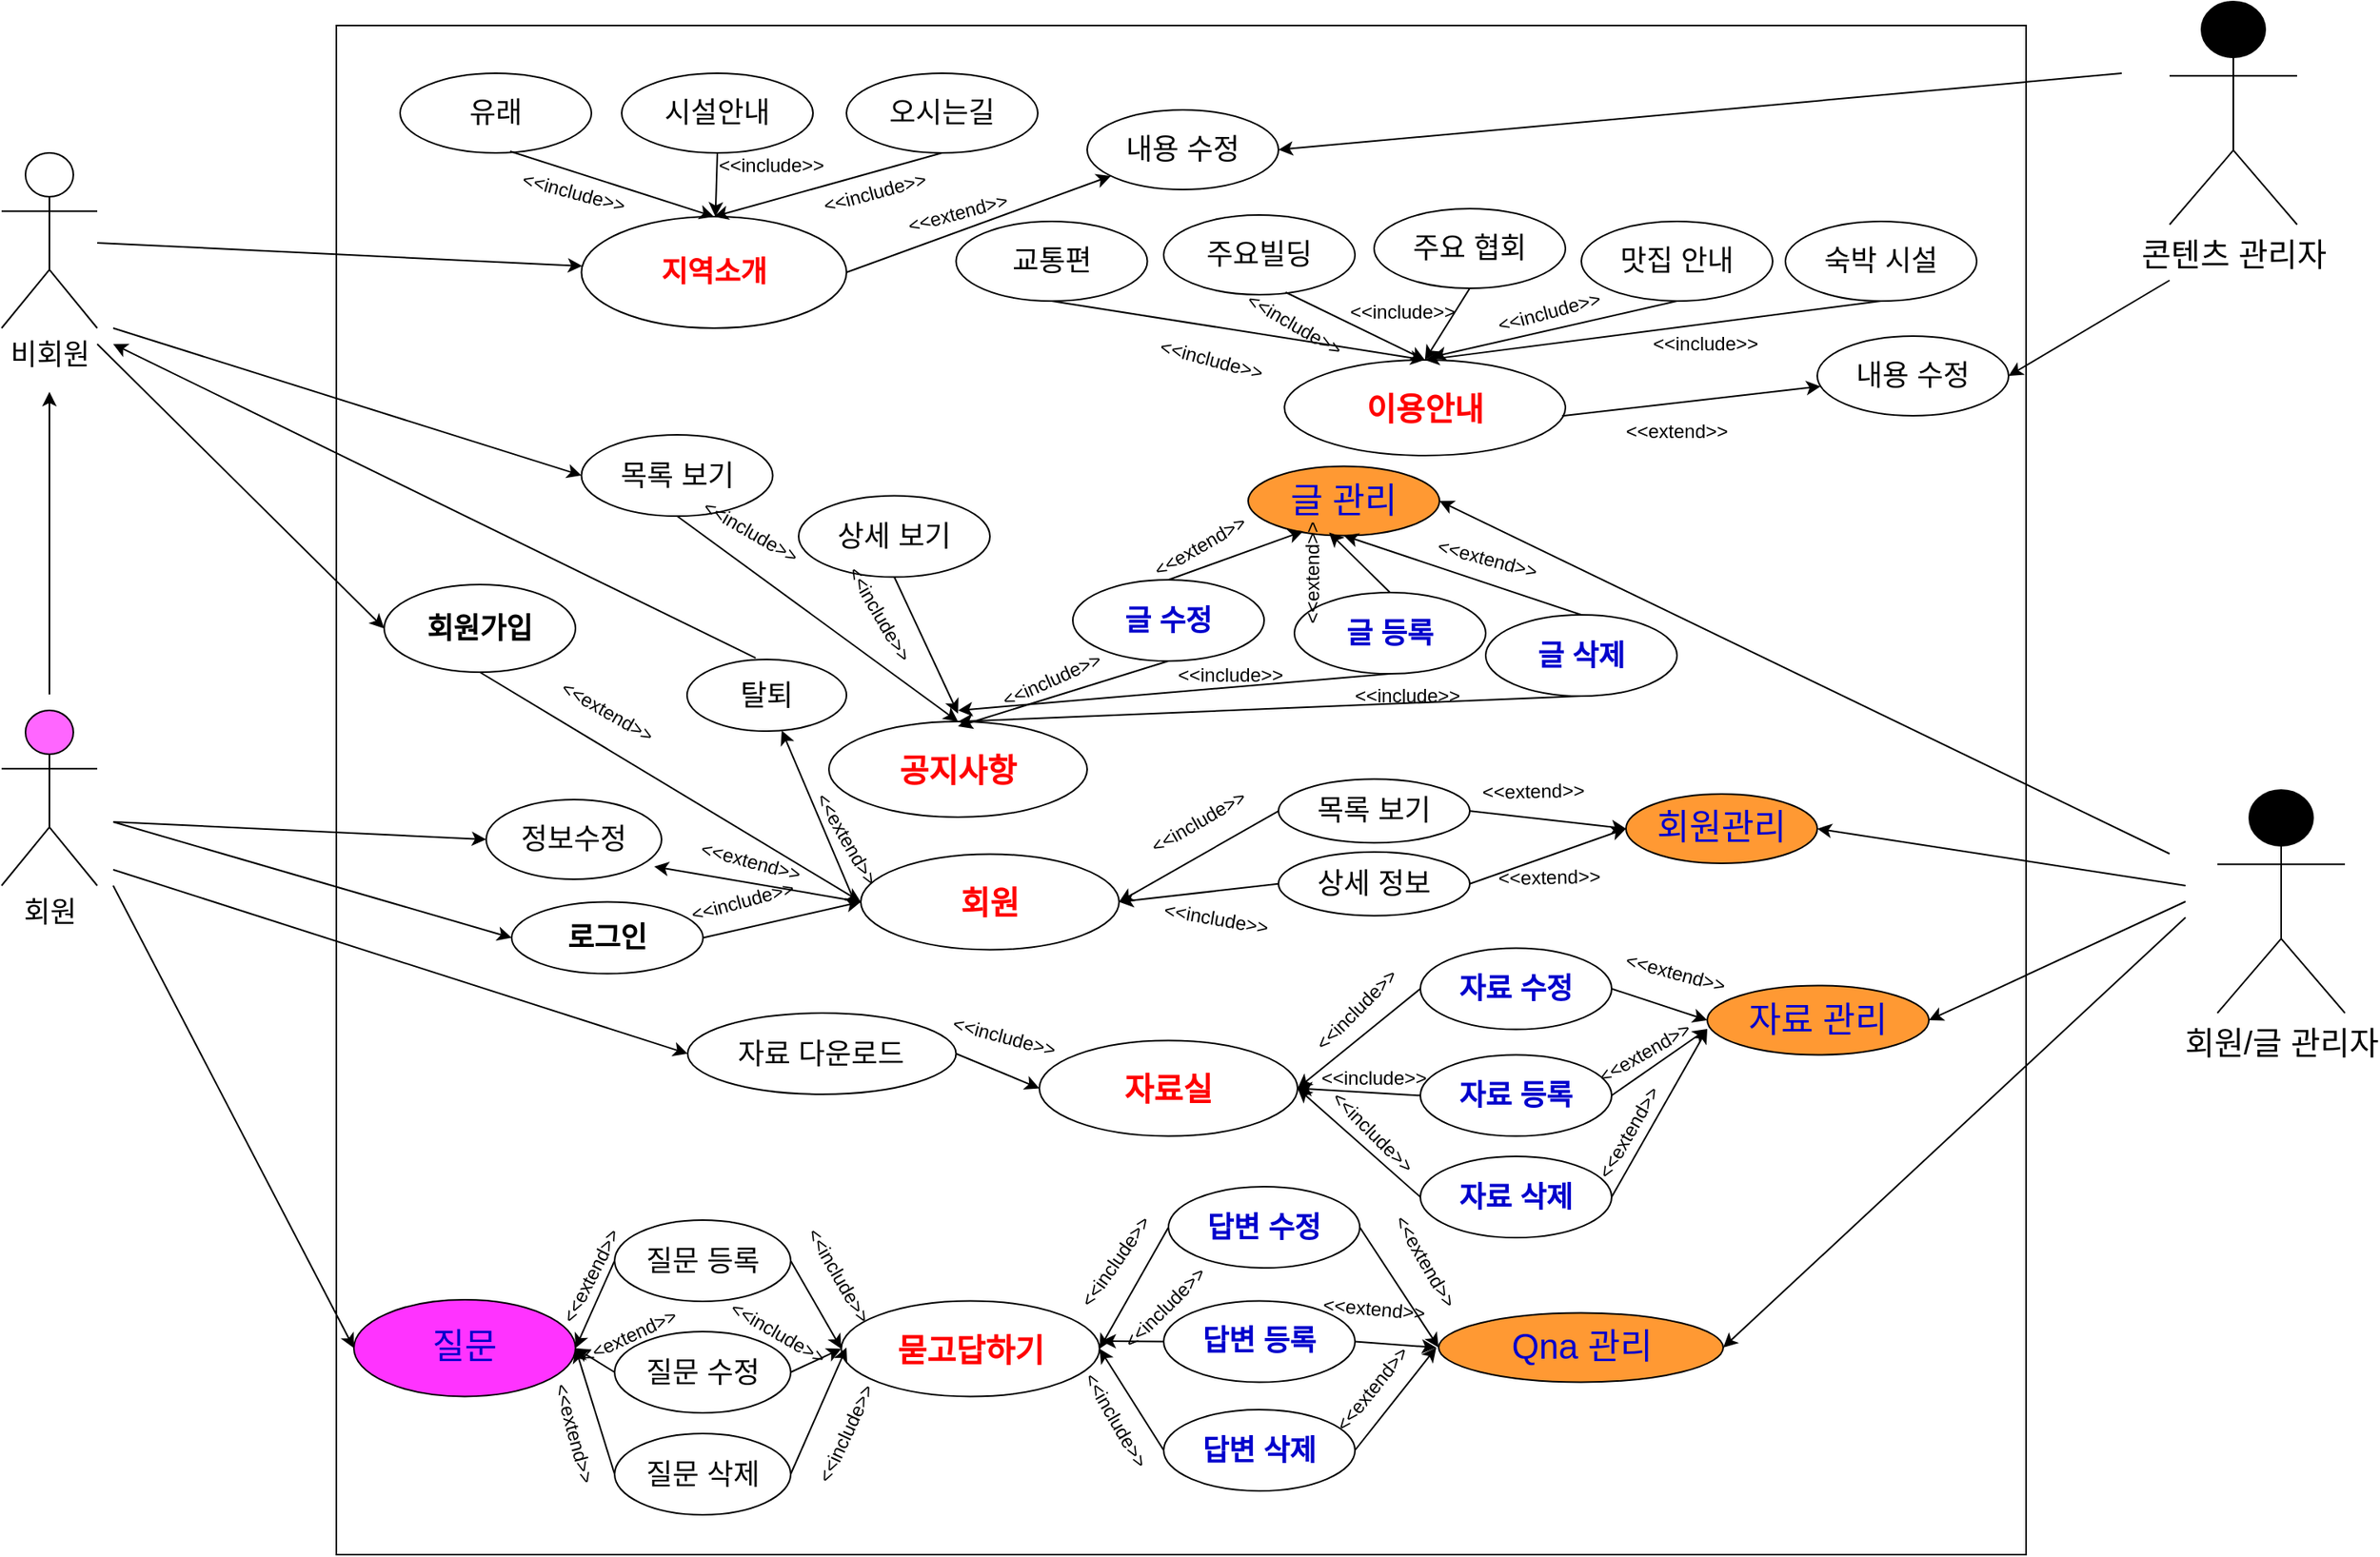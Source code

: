 <mxfile version="24.2.1" type="device">
  <diagram name="페이지-1" id="_xXS6uTd5w0PnKYw5-D7">
    <mxGraphModel dx="2876" dy="1114" grid="1" gridSize="10" guides="1" tooltips="1" connect="1" arrows="1" fold="1" page="1" pageScale="1" pageWidth="827" pageHeight="1169" math="0" shadow="0">
      <root>
        <mxCell id="0" />
        <mxCell id="1" parent="0" />
        <mxCell id="0l5S4O6fBFpTgl_IHZIj-1" value="" style="rounded=0;whiteSpace=wrap;html=1;" parent="1" vertex="1">
          <mxGeometry x="-250" y="70" width="1060" height="960" as="geometry" />
        </mxCell>
        <mxCell id="0l5S4O6fBFpTgl_IHZIj-2" value="&lt;font style=&quot;font-size: 18px;&quot;&gt;비회원&lt;/font&gt;" style="shape=umlActor;verticalLabelPosition=bottom;verticalAlign=top;html=1;outlineConnect=0;" parent="1" vertex="1">
          <mxGeometry x="-460" y="150" width="60" height="110" as="geometry" />
        </mxCell>
        <mxCell id="0l5S4O6fBFpTgl_IHZIj-3" value="&lt;font style=&quot;font-size: 18px;&quot;&gt;회원&lt;/font&gt;" style="shape=umlActor;verticalLabelPosition=bottom;verticalAlign=top;html=1;outlineConnect=0;fillColor=#FF66FF;" parent="1" vertex="1">
          <mxGeometry x="-460" y="500" width="60" height="110" as="geometry" />
        </mxCell>
        <mxCell id="0l5S4O6fBFpTgl_IHZIj-4" value="&lt;font style=&quot;font-size: 20px;&quot;&gt;콘텐츠 관리자&lt;/font&gt;" style="shape=umlActor;verticalLabelPosition=bottom;verticalAlign=top;html=1;outlineConnect=0;fillColor=#000000;" parent="1" vertex="1">
          <mxGeometry x="900" y="55" width="80" height="140" as="geometry" />
        </mxCell>
        <mxCell id="0l5S4O6fBFpTgl_IHZIj-5" value="&lt;font style=&quot;font-size: 18px;&quot;&gt;지역소개&lt;/font&gt;" style="ellipse;whiteSpace=wrap;html=1;fontStyle=1;fontColor=#FF0000;" parent="1" vertex="1">
          <mxGeometry x="-96.25" y="190" width="166.25" height="70" as="geometry" />
        </mxCell>
        <mxCell id="0l5S4O6fBFpTgl_IHZIj-6" value="&lt;font style=&quot;font-size: 18px;&quot;&gt;유래&lt;/font&gt;" style="ellipse;whiteSpace=wrap;html=1;" parent="1" vertex="1">
          <mxGeometry x="-210" y="100" width="120" height="50" as="geometry" />
        </mxCell>
        <mxCell id="0l5S4O6fBFpTgl_IHZIj-7" value="&lt;font style=&quot;font-size: 18px;&quot;&gt;시설안내&lt;/font&gt;" style="ellipse;whiteSpace=wrap;html=1;" parent="1" vertex="1">
          <mxGeometry x="-71" y="100" width="120" height="50" as="geometry" />
        </mxCell>
        <mxCell id="0l5S4O6fBFpTgl_IHZIj-8" value="&lt;font style=&quot;font-size: 18px;&quot;&gt;오시는길&lt;/font&gt;" style="ellipse;whiteSpace=wrap;html=1;" parent="1" vertex="1">
          <mxGeometry x="70" y="100" width="120" height="50" as="geometry" />
        </mxCell>
        <mxCell id="0l5S4O6fBFpTgl_IHZIj-12" value="" style="endArrow=classic;html=1;rounded=0;exitX=0.575;exitY=0.98;exitDx=0;exitDy=0;exitPerimeter=0;entryX=0.5;entryY=0;entryDx=0;entryDy=0;" parent="1" source="0l5S4O6fBFpTgl_IHZIj-6" target="0l5S4O6fBFpTgl_IHZIj-5" edge="1">
          <mxGeometry width="50" height="50" relative="1" as="geometry">
            <mxPoint y="380" as="sourcePoint" />
            <mxPoint x="50" y="330" as="targetPoint" />
          </mxGeometry>
        </mxCell>
        <mxCell id="0l5S4O6fBFpTgl_IHZIj-13" value="" style="endArrow=classic;html=1;rounded=0;exitX=0.5;exitY=1;exitDx=0;exitDy=0;" parent="1" source="0l5S4O6fBFpTgl_IHZIj-7" target="0l5S4O6fBFpTgl_IHZIj-5" edge="1">
          <mxGeometry width="50" height="50" relative="1" as="geometry">
            <mxPoint y="380" as="sourcePoint" />
            <mxPoint x="50" y="330" as="targetPoint" />
          </mxGeometry>
        </mxCell>
        <mxCell id="0l5S4O6fBFpTgl_IHZIj-14" value="" style="endArrow=classic;html=1;rounded=0;exitX=0.5;exitY=1;exitDx=0;exitDy=0;entryX=0.5;entryY=0;entryDx=0;entryDy=0;" parent="1" source="0l5S4O6fBFpTgl_IHZIj-8" target="0l5S4O6fBFpTgl_IHZIj-5" edge="1">
          <mxGeometry width="50" height="50" relative="1" as="geometry">
            <mxPoint y="380" as="sourcePoint" />
            <mxPoint x="50" y="330" as="targetPoint" />
          </mxGeometry>
        </mxCell>
        <mxCell id="0l5S4O6fBFpTgl_IHZIj-15" value="&amp;lt;&amp;lt;include&amp;gt;&amp;gt;" style="text;html=1;align=center;verticalAlign=middle;whiteSpace=wrap;rounded=0;rotation=15;" parent="1" vertex="1">
          <mxGeometry x="-131" y="160" width="60" height="30" as="geometry" />
        </mxCell>
        <mxCell id="0l5S4O6fBFpTgl_IHZIj-16" value="&amp;lt;&amp;lt;include&amp;gt;&amp;gt;" style="text;html=1;align=center;verticalAlign=middle;whiteSpace=wrap;rounded=0;" parent="1" vertex="1">
          <mxGeometry x="-7" y="143" width="60" height="30" as="geometry" />
        </mxCell>
        <mxCell id="0l5S4O6fBFpTgl_IHZIj-17" value="&amp;lt;&amp;lt;include&amp;gt;&amp;gt;" style="text;html=1;align=center;verticalAlign=middle;whiteSpace=wrap;rounded=0;rotation=-15;" parent="1" vertex="1">
          <mxGeometry x="58" y="160" width="60" height="30" as="geometry" />
        </mxCell>
        <mxCell id="0l5S4O6fBFpTgl_IHZIj-18" value="" style="endArrow=classic;html=1;rounded=0;" parent="1" source="0l5S4O6fBFpTgl_IHZIj-2" target="0l5S4O6fBFpTgl_IHZIj-5" edge="1">
          <mxGeometry width="50" height="50" relative="1" as="geometry">
            <mxPoint x="60" y="250" as="sourcePoint" />
            <mxPoint x="110" y="200" as="targetPoint" />
          </mxGeometry>
        </mxCell>
        <mxCell id="0l5S4O6fBFpTgl_IHZIj-19" value="&lt;font style=&quot;font-size: 18px;&quot;&gt;내용 수정&lt;/font&gt;" style="ellipse;whiteSpace=wrap;html=1;" parent="1" vertex="1">
          <mxGeometry x="221" y="123" width="120" height="50" as="geometry" />
        </mxCell>
        <mxCell id="0l5S4O6fBFpTgl_IHZIj-20" value="" style="endArrow=classic;html=1;rounded=0;entryX=1;entryY=0.5;entryDx=0;entryDy=0;" parent="1" target="0l5S4O6fBFpTgl_IHZIj-19" edge="1">
          <mxGeometry width="50" height="50" relative="1" as="geometry">
            <mxPoint x="870" y="100" as="sourcePoint" />
            <mxPoint x="820" y="320" as="targetPoint" />
          </mxGeometry>
        </mxCell>
        <mxCell id="0l5S4O6fBFpTgl_IHZIj-21" value="" style="endArrow=classic;html=1;rounded=0;exitX=1;exitY=0.5;exitDx=0;exitDy=0;" parent="1" source="0l5S4O6fBFpTgl_IHZIj-5" target="0l5S4O6fBFpTgl_IHZIj-19" edge="1">
          <mxGeometry width="50" height="50" relative="1" as="geometry">
            <mxPoint x="610" y="360" as="sourcePoint" />
            <mxPoint x="660" y="310" as="targetPoint" />
          </mxGeometry>
        </mxCell>
        <mxCell id="0l5S4O6fBFpTgl_IHZIj-22" value="&amp;lt;&amp;lt;extend&amp;gt;&amp;gt;" style="text;html=1;align=center;verticalAlign=middle;whiteSpace=wrap;rounded=0;rotation=-15;" parent="1" vertex="1">
          <mxGeometry x="109.75" y="173" width="60" height="30" as="geometry" />
        </mxCell>
        <mxCell id="0l5S4O6fBFpTgl_IHZIj-23" value="이용안내" style="ellipse;whiteSpace=wrap;html=1;fontStyle=1;fontSize=20;fontColor=#FF0000;" parent="1" vertex="1">
          <mxGeometry x="344.75" y="280" width="176.25" height="60" as="geometry" />
        </mxCell>
        <mxCell id="0l5S4O6fBFpTgl_IHZIj-24" value="&lt;font style=&quot;font-size: 18px;&quot;&gt;교통편&lt;/font&gt;" style="ellipse;whiteSpace=wrap;html=1;" parent="1" vertex="1">
          <mxGeometry x="138.75" y="193" width="120" height="50" as="geometry" />
        </mxCell>
        <mxCell id="0l5S4O6fBFpTgl_IHZIj-25" value="&lt;font style=&quot;font-size: 18px;&quot;&gt;주요빌딩&lt;/font&gt;" style="ellipse;whiteSpace=wrap;html=1;" parent="1" vertex="1">
          <mxGeometry x="269" y="189" width="120" height="50" as="geometry" />
        </mxCell>
        <mxCell id="0l5S4O6fBFpTgl_IHZIj-26" value="&lt;font style=&quot;font-size: 18px;&quot;&gt;주요 협회&lt;/font&gt;" style="ellipse;whiteSpace=wrap;html=1;" parent="1" vertex="1">
          <mxGeometry x="401" y="185" width="120" height="50" as="geometry" />
        </mxCell>
        <mxCell id="0l5S4O6fBFpTgl_IHZIj-27" value="&lt;font style=&quot;font-size: 18px;&quot;&gt;맛집 안내&lt;/font&gt;" style="ellipse;whiteSpace=wrap;html=1;" parent="1" vertex="1">
          <mxGeometry x="531" y="193" width="120" height="50" as="geometry" />
        </mxCell>
        <mxCell id="0l5S4O6fBFpTgl_IHZIj-28" value="&lt;font style=&quot;font-size: 18px;&quot;&gt;숙박 시설&lt;/font&gt;" style="ellipse;whiteSpace=wrap;html=1;" parent="1" vertex="1">
          <mxGeometry x="659" y="193" width="120" height="50" as="geometry" />
        </mxCell>
        <mxCell id="0l5S4O6fBFpTgl_IHZIj-29" value="" style="endArrow=classic;html=1;rounded=0;exitX=0.5;exitY=1;exitDx=0;exitDy=0;entryX=0.5;entryY=0;entryDx=0;entryDy=0;" parent="1" source="0l5S4O6fBFpTgl_IHZIj-24" target="0l5S4O6fBFpTgl_IHZIj-23" edge="1">
          <mxGeometry width="50" height="50" relative="1" as="geometry">
            <mxPoint x="322" y="365" as="sourcePoint" />
            <mxPoint x="372" y="315" as="targetPoint" />
          </mxGeometry>
        </mxCell>
        <mxCell id="0l5S4O6fBFpTgl_IHZIj-30" value="" style="endArrow=classic;html=1;rounded=0;exitX=0.25;exitY=0;exitDx=0;exitDy=0;entryX=0.5;entryY=0;entryDx=0;entryDy=0;" parent="1" source="0l5S4O6fBFpTgl_IHZIj-38" target="0l5S4O6fBFpTgl_IHZIj-23" edge="1">
          <mxGeometry width="50" height="50" relative="1" as="geometry">
            <mxPoint x="386" y="338" as="sourcePoint" />
            <mxPoint x="296" y="410" as="targetPoint" />
          </mxGeometry>
        </mxCell>
        <mxCell id="0l5S4O6fBFpTgl_IHZIj-31" value="" style="endArrow=classic;html=1;rounded=0;exitX=0.5;exitY=1;exitDx=0;exitDy=0;entryX=0.5;entryY=0;entryDx=0;entryDy=0;" parent="1" source="0l5S4O6fBFpTgl_IHZIj-26" target="0l5S4O6fBFpTgl_IHZIj-23" edge="1">
          <mxGeometry width="50" height="50" relative="1" as="geometry">
            <mxPoint x="518" y="338" as="sourcePoint" />
            <mxPoint x="296" y="410" as="targetPoint" />
          </mxGeometry>
        </mxCell>
        <mxCell id="0l5S4O6fBFpTgl_IHZIj-32" value="" style="endArrow=classic;html=1;rounded=0;exitX=0.5;exitY=1;exitDx=0;exitDy=0;entryX=0.524;entryY=-0.03;entryDx=0;entryDy=0;entryPerimeter=0;" parent="1" source="0l5S4O6fBFpTgl_IHZIj-27" target="0l5S4O6fBFpTgl_IHZIj-23" edge="1">
          <mxGeometry width="50" height="50" relative="1" as="geometry">
            <mxPoint x="360" y="336" as="sourcePoint" />
            <mxPoint x="410" y="286" as="targetPoint" />
          </mxGeometry>
        </mxCell>
        <mxCell id="0l5S4O6fBFpTgl_IHZIj-33" value="" style="endArrow=classic;html=1;rounded=0;exitX=0.5;exitY=1;exitDx=0;exitDy=0;entryX=0.5;entryY=0;entryDx=0;entryDy=0;" parent="1" source="0l5S4O6fBFpTgl_IHZIj-28" edge="1" target="0l5S4O6fBFpTgl_IHZIj-23">
          <mxGeometry width="50" height="50" relative="1" as="geometry">
            <mxPoint x="322" y="385" as="sourcePoint" />
            <mxPoint x="400" y="310" as="targetPoint" />
          </mxGeometry>
        </mxCell>
        <mxCell id="0l5S4O6fBFpTgl_IHZIj-34" value="&amp;lt;&amp;lt;include&amp;gt;&amp;gt;" style="text;html=1;align=center;verticalAlign=middle;whiteSpace=wrap;rounded=0;rotation=0;" parent="1" vertex="1">
          <mxGeometry x="579" y="255" width="60" height="30" as="geometry" />
        </mxCell>
        <mxCell id="0l5S4O6fBFpTgl_IHZIj-35" value="&amp;lt;&amp;lt;include&amp;gt;&amp;gt;" style="text;html=1;align=center;verticalAlign=middle;whiteSpace=wrap;rounded=0;rotation=-15;" parent="1" vertex="1">
          <mxGeometry x="481" y="235" width="60" height="30" as="geometry" />
        </mxCell>
        <mxCell id="0l5S4O6fBFpTgl_IHZIj-36" value="&amp;lt;&amp;lt;include&amp;gt;&amp;gt;" style="text;html=1;align=center;verticalAlign=middle;whiteSpace=wrap;rounded=0;rotation=0;" parent="1" vertex="1">
          <mxGeometry x="389" y="235" width="60" height="30" as="geometry" />
        </mxCell>
        <mxCell id="0l5S4O6fBFpTgl_IHZIj-37" value="&amp;lt;&amp;lt;include&amp;gt;&amp;gt;" style="text;html=1;align=center;verticalAlign=middle;whiteSpace=wrap;rounded=0;rotation=15;" parent="1" vertex="1">
          <mxGeometry x="269" y="265" width="60" height="30" as="geometry" />
        </mxCell>
        <mxCell id="0l5S4O6fBFpTgl_IHZIj-38" value="&amp;lt;&amp;lt;include&amp;gt;&amp;gt;" style="text;html=1;align=center;verticalAlign=middle;whiteSpace=wrap;rounded=0;rotation=30;" parent="1" vertex="1">
          <mxGeometry x="321" y="243" width="60" height="30" as="geometry" />
        </mxCell>
        <mxCell id="0l5S4O6fBFpTgl_IHZIj-39" value="&lt;font style=&quot;font-size: 18px;&quot;&gt;내용 수정&lt;/font&gt;" style="ellipse;whiteSpace=wrap;html=1;" parent="1" vertex="1">
          <mxGeometry x="679" y="265" width="120" height="50" as="geometry" />
        </mxCell>
        <mxCell id="0l5S4O6fBFpTgl_IHZIj-40" value="" style="endArrow=classic;html=1;rounded=0;exitX=0.988;exitY=0.586;exitDx=0;exitDy=0;exitPerimeter=0;" parent="1" source="0l5S4O6fBFpTgl_IHZIj-23" target="0l5S4O6fBFpTgl_IHZIj-39" edge="1">
          <mxGeometry width="50" height="50" relative="1" as="geometry">
            <mxPoint x="672" y="325" as="sourcePoint" />
            <mxPoint x="722" y="275" as="targetPoint" />
          </mxGeometry>
        </mxCell>
        <mxCell id="0l5S4O6fBFpTgl_IHZIj-41" value="&amp;lt;&amp;lt;extend&amp;gt;&amp;gt;" style="text;html=1;align=center;verticalAlign=middle;whiteSpace=wrap;rounded=0;" parent="1" vertex="1">
          <mxGeometry x="561" y="310" width="60" height="30" as="geometry" />
        </mxCell>
        <mxCell id="0l5S4O6fBFpTgl_IHZIj-43" value="" style="endArrow=classic;html=1;rounded=0;entryX=1;entryY=0.5;entryDx=0;entryDy=0;" parent="1" target="0l5S4O6fBFpTgl_IHZIj-39" edge="1">
          <mxGeometry width="50" height="50" relative="1" as="geometry">
            <mxPoint x="900" y="230" as="sourcePoint" />
            <mxPoint x="530" y="340" as="targetPoint" />
          </mxGeometry>
        </mxCell>
        <mxCell id="0l5S4O6fBFpTgl_IHZIj-44" value="공지사항" style="ellipse;whiteSpace=wrap;html=1;fontSize=20;fontColor=#FF0000;fontStyle=1" parent="1" vertex="1">
          <mxGeometry x="59.0" y="507" width="162" height="60" as="geometry" />
        </mxCell>
        <mxCell id="0l5S4O6fBFpTgl_IHZIj-45" value="목록 보기" style="ellipse;whiteSpace=wrap;html=1;fontSize=18;" parent="1" vertex="1">
          <mxGeometry x="-96.25" y="327" width="120" height="51" as="geometry" />
        </mxCell>
        <mxCell id="0l5S4O6fBFpTgl_IHZIj-46" value="" style="endArrow=classic;html=1;rounded=0;entryX=0;entryY=0.5;entryDx=0;entryDy=0;" parent="1" target="0l5S4O6fBFpTgl_IHZIj-45" edge="1">
          <mxGeometry width="50" height="50" relative="1" as="geometry">
            <mxPoint x="-390" y="260" as="sourcePoint" />
            <mxPoint x="180" y="420" as="targetPoint" />
          </mxGeometry>
        </mxCell>
        <mxCell id="0l5S4O6fBFpTgl_IHZIj-49" value="상세 보기" style="ellipse;whiteSpace=wrap;html=1;fontSize=18;" parent="1" vertex="1">
          <mxGeometry x="40" y="365.25" width="120" height="51" as="geometry" />
        </mxCell>
        <mxCell id="0l5S4O6fBFpTgl_IHZIj-52" value="&lt;font style=&quot;font-size: 18px;&quot;&gt;로그인&lt;/font&gt;" style="ellipse;whiteSpace=wrap;html=1;fontColor=#000000;fontStyle=1;fontSize=18;" parent="1" vertex="1">
          <mxGeometry x="-140" y="620.25" width="120" height="45" as="geometry" />
        </mxCell>
        <mxCell id="0l5S4O6fBFpTgl_IHZIj-53" value="회원" style="ellipse;whiteSpace=wrap;html=1;fontSize=20;fontColor=#FF0000;fontStyle=1" parent="1" vertex="1">
          <mxGeometry x="79" y="590.25" width="162" height="60" as="geometry" />
        </mxCell>
        <mxCell id="0l5S4O6fBFpTgl_IHZIj-54" value="" style="endArrow=classic;html=1;rounded=0;entryX=0;entryY=0.5;entryDx=0;entryDy=0;" parent="1" target="0l5S4O6fBFpTgl_IHZIj-55" edge="1">
          <mxGeometry width="50" height="50" relative="1" as="geometry">
            <mxPoint x="-400" y="270" as="sourcePoint" />
            <mxPoint x="180" y="420" as="targetPoint" />
          </mxGeometry>
        </mxCell>
        <mxCell id="0l5S4O6fBFpTgl_IHZIj-55" value="&lt;font style=&quot;font-size: 18px;&quot;&gt;회원가입&lt;/font&gt;" style="ellipse;whiteSpace=wrap;html=1;fontColor=#000000;fontStyle=1;fontSize=18;" parent="1" vertex="1">
          <mxGeometry x="-220" y="421" width="120" height="55" as="geometry" />
        </mxCell>
        <mxCell id="0l5S4O6fBFpTgl_IHZIj-56" value="" style="endArrow=classic;html=1;rounded=0;" parent="1" edge="1">
          <mxGeometry width="50" height="50" relative="1" as="geometry">
            <mxPoint x="-430" y="490" as="sourcePoint" />
            <mxPoint x="-430" y="300" as="targetPoint" />
          </mxGeometry>
        </mxCell>
        <mxCell id="0l5S4O6fBFpTgl_IHZIj-57" value="" style="endArrow=classic;html=1;rounded=0;entryX=0;entryY=0.5;entryDx=0;entryDy=0;" parent="1" target="0l5S4O6fBFpTgl_IHZIj-52" edge="1">
          <mxGeometry width="50" height="50" relative="1" as="geometry">
            <mxPoint x="-390" y="570" as="sourcePoint" />
            <mxPoint x="180" y="420" as="targetPoint" />
          </mxGeometry>
        </mxCell>
        <mxCell id="0l5S4O6fBFpTgl_IHZIj-60" value="글 수정" style="ellipse;whiteSpace=wrap;html=1;fontSize=18;fontColor=#0000CC;fontStyle=1" parent="1" vertex="1">
          <mxGeometry x="212" y="418" width="120" height="51" as="geometry" />
        </mxCell>
        <mxCell id="0l5S4O6fBFpTgl_IHZIj-61" value="글 등록" style="ellipse;whiteSpace=wrap;html=1;fontSize=18;fontColor=#0000CC;fontStyle=1" parent="1" vertex="1">
          <mxGeometry x="351" y="426" width="120" height="51" as="geometry" />
        </mxCell>
        <mxCell id="0l5S4O6fBFpTgl_IHZIj-62" value="글 삭제" style="ellipse;whiteSpace=wrap;html=1;fontSize=18;fontColor=#0000CC;fontStyle=1" parent="1" vertex="1">
          <mxGeometry x="471" y="440" width="120" height="51" as="geometry" />
        </mxCell>
        <mxCell id="0l5S4O6fBFpTgl_IHZIj-63" value="" style="endArrow=classic;html=1;rounded=0;exitX=0.5;exitY=1;exitDx=0;exitDy=0;entryX=0.5;entryY=0;entryDx=0;entryDy=0;" parent="1" source="0l5S4O6fBFpTgl_IHZIj-45" target="0l5S4O6fBFpTgl_IHZIj-44" edge="1">
          <mxGeometry width="50" height="50" relative="1" as="geometry">
            <mxPoint x="130" y="392" as="sourcePoint" />
            <mxPoint x="180" y="342" as="targetPoint" />
          </mxGeometry>
        </mxCell>
        <mxCell id="0l5S4O6fBFpTgl_IHZIj-64" value="" style="endArrow=classic;html=1;rounded=0;exitX=0.5;exitY=1;exitDx=0;exitDy=0;" parent="1" source="0l5S4O6fBFpTgl_IHZIj-60" edge="1">
          <mxGeometry width="50" height="50" relative="1" as="geometry">
            <mxPoint x="130" y="396" as="sourcePoint" />
            <mxPoint x="140" y="510" as="targetPoint" />
          </mxGeometry>
        </mxCell>
        <mxCell id="0l5S4O6fBFpTgl_IHZIj-65" value="" style="endArrow=classic;html=1;rounded=0;exitX=0.5;exitY=1;exitDx=0;exitDy=0;" parent="1" source="0l5S4O6fBFpTgl_IHZIj-61" edge="1">
          <mxGeometry width="50" height="50" relative="1" as="geometry">
            <mxPoint x="130" y="396" as="sourcePoint" />
            <mxPoint x="140" y="500" as="targetPoint" />
          </mxGeometry>
        </mxCell>
        <mxCell id="0l5S4O6fBFpTgl_IHZIj-66" value="" style="endArrow=classic;html=1;rounded=0;exitX=0.5;exitY=1;exitDx=0;exitDy=0;entryX=0.5;entryY=0;entryDx=0;entryDy=0;" parent="1" source="0l5S4O6fBFpTgl_IHZIj-62" edge="1" target="0l5S4O6fBFpTgl_IHZIj-44">
          <mxGeometry width="50" height="50" relative="1" as="geometry">
            <mxPoint x="130" y="396" as="sourcePoint" />
            <mxPoint x="170" y="516" as="targetPoint" />
          </mxGeometry>
        </mxCell>
        <mxCell id="0l5S4O6fBFpTgl_IHZIj-70" value="&lt;font style=&quot;font-size: 22px;&quot; color=&quot;#0000cc&quot;&gt;글 관리&lt;/font&gt;" style="ellipse;whiteSpace=wrap;html=1;fillColor=#FF9933;" parent="1" vertex="1">
          <mxGeometry x="322" y="346.75" width="120" height="43.5" as="geometry" />
        </mxCell>
        <mxCell id="0l5S4O6fBFpTgl_IHZIj-71" value="" style="endArrow=classic;html=1;rounded=0;entryX=0.287;entryY=0.938;entryDx=0;entryDy=0;entryPerimeter=0;exitX=0.5;exitY=0;exitDx=0;exitDy=0;" parent="1" target="0l5S4O6fBFpTgl_IHZIj-70" edge="1" source="0l5S4O6fBFpTgl_IHZIj-60">
          <mxGeometry width="50" height="50" relative="1" as="geometry">
            <mxPoint x="190" y="426" as="sourcePoint" />
            <mxPoint x="480" y="316" as="targetPoint" />
          </mxGeometry>
        </mxCell>
        <mxCell id="0l5S4O6fBFpTgl_IHZIj-72" value="" style="endArrow=classic;html=1;rounded=0;exitX=0.5;exitY=0;exitDx=0;exitDy=0;entryX=0.423;entryY=0.956;entryDx=0;entryDy=0;entryPerimeter=0;" parent="1" source="0l5S4O6fBFpTgl_IHZIj-61" target="0l5S4O6fBFpTgl_IHZIj-70" edge="1">
          <mxGeometry width="50" height="50" relative="1" as="geometry">
            <mxPoint x="430" y="366" as="sourcePoint" />
            <mxPoint x="480" y="316" as="targetPoint" />
          </mxGeometry>
        </mxCell>
        <mxCell id="0l5S4O6fBFpTgl_IHZIj-73" value="" style="endArrow=classic;html=1;rounded=0;exitX=0.5;exitY=0;exitDx=0;exitDy=0;entryX=0.5;entryY=1;entryDx=0;entryDy=0;" parent="1" source="0l5S4O6fBFpTgl_IHZIj-62" target="0l5S4O6fBFpTgl_IHZIj-70" edge="1">
          <mxGeometry width="50" height="50" relative="1" as="geometry">
            <mxPoint x="430" y="366" as="sourcePoint" />
            <mxPoint x="480" y="316" as="targetPoint" />
          </mxGeometry>
        </mxCell>
        <mxCell id="0l5S4O6fBFpTgl_IHZIj-74" value="" style="endArrow=classic;html=1;rounded=0;entryX=1;entryY=0.5;entryDx=0;entryDy=0;" parent="1" target="0l5S4O6fBFpTgl_IHZIj-70" edge="1">
          <mxGeometry width="50" height="50" relative="1" as="geometry">
            <mxPoint x="900" y="590" as="sourcePoint" />
            <mxPoint x="480" y="390" as="targetPoint" />
          </mxGeometry>
        </mxCell>
        <mxCell id="0l5S4O6fBFpTgl_IHZIj-76" value="" style="endArrow=classic;html=1;rounded=0;exitX=0.5;exitY=1;exitDx=0;exitDy=0;entryX=0;entryY=0.5;entryDx=0;entryDy=0;" parent="1" source="0l5S4O6fBFpTgl_IHZIj-55" target="0l5S4O6fBFpTgl_IHZIj-53" edge="1">
          <mxGeometry width="50" height="50" relative="1" as="geometry">
            <mxPoint x="200" y="446" as="sourcePoint" />
            <mxPoint x="250" y="396" as="targetPoint" />
          </mxGeometry>
        </mxCell>
        <mxCell id="0l5S4O6fBFpTgl_IHZIj-78" value="&lt;font style=&quot;font-size: 22px;&quot; color=&quot;#0000cc&quot;&gt;회원관리&lt;/font&gt;" style="ellipse;whiteSpace=wrap;html=1;fillColor=#FF9933;" parent="1" vertex="1">
          <mxGeometry x="559" y="552.5" width="120" height="43.5" as="geometry" />
        </mxCell>
        <mxCell id="0l5S4O6fBFpTgl_IHZIj-79" value="&lt;font style=&quot;font-size: 18px;&quot;&gt;탈퇴&lt;/font&gt;" style="ellipse;whiteSpace=wrap;html=1;" parent="1" vertex="1">
          <mxGeometry x="-30" y="468" width="100" height="45" as="geometry" />
        </mxCell>
        <mxCell id="0l5S4O6fBFpTgl_IHZIj-80" value="" style="endArrow=classic;html=1;rounded=0;exitX=1;exitY=0.5;exitDx=0;exitDy=0;entryX=0;entryY=0.5;entryDx=0;entryDy=0;" parent="1" source="0l5S4O6fBFpTgl_IHZIj-52" target="0l5S4O6fBFpTgl_IHZIj-53" edge="1">
          <mxGeometry width="50" height="50" relative="1" as="geometry">
            <mxPoint x="200" y="446" as="sourcePoint" />
            <mxPoint x="250" y="396" as="targetPoint" />
          </mxGeometry>
        </mxCell>
        <mxCell id="0l5S4O6fBFpTgl_IHZIj-81" value="" style="endArrow=classic;html=1;rounded=0;exitX=0.5;exitY=1;exitDx=0;exitDy=0;" parent="1" source="0l5S4O6fBFpTgl_IHZIj-49" edge="1">
          <mxGeometry width="50" height="50" relative="1" as="geometry">
            <mxPoint x="200" y="442" as="sourcePoint" />
            <mxPoint x="140" y="502" as="targetPoint" />
          </mxGeometry>
        </mxCell>
        <mxCell id="0l5S4O6fBFpTgl_IHZIj-82" value="" style="endArrow=classic;html=1;rounded=0;exitX=-0.03;exitY=0.461;exitDx=0;exitDy=0;exitPerimeter=0;" parent="1" source="0l5S4O6fBFpTgl_IHZIj-53" target="0l5S4O6fBFpTgl_IHZIj-79" edge="1">
          <mxGeometry width="50" height="50" relative="1" as="geometry">
            <mxPoint x="10" y="556" as="sourcePoint" />
            <mxPoint x="250" y="386" as="targetPoint" />
          </mxGeometry>
        </mxCell>
        <mxCell id="0l5S4O6fBFpTgl_IHZIj-83" value="" style="endArrow=classic;html=1;rounded=0;exitX=0.43;exitY=-0.021;exitDx=0;exitDy=0;exitPerimeter=0;" parent="1" source="0l5S4O6fBFpTgl_IHZIj-79" edge="1">
          <mxGeometry width="50" height="50" relative="1" as="geometry">
            <mxPoint x="200" y="510" as="sourcePoint" />
            <mxPoint x="-390" y="270" as="targetPoint" />
          </mxGeometry>
        </mxCell>
        <mxCell id="0l5S4O6fBFpTgl_IHZIj-84" value="&lt;font style=&quot;font-size: 18px;&quot;&gt;정보수정&lt;/font&gt;" style="ellipse;whiteSpace=wrap;html=1;" parent="1" vertex="1">
          <mxGeometry x="-156" y="556" width="110" height="50" as="geometry" />
        </mxCell>
        <mxCell id="0l5S4O6fBFpTgl_IHZIj-85" value="" style="endArrow=classic;html=1;rounded=0;entryX=0.958;entryY=0.84;entryDx=0;entryDy=0;entryPerimeter=0;exitX=0;exitY=0.5;exitDx=0;exitDy=0;" parent="1" target="0l5S4O6fBFpTgl_IHZIj-84" edge="1" source="0l5S4O6fBFpTgl_IHZIj-53">
          <mxGeometry width="50" height="50" relative="1" as="geometry">
            <mxPoint x="-70" y="586" as="sourcePoint" />
            <mxPoint x="250" y="386" as="targetPoint" />
          </mxGeometry>
        </mxCell>
        <mxCell id="0l5S4O6fBFpTgl_IHZIj-86" value="" style="endArrow=classic;html=1;rounded=0;entryX=0;entryY=0.5;entryDx=0;entryDy=0;" parent="1" target="0l5S4O6fBFpTgl_IHZIj-84" edge="1">
          <mxGeometry width="50" height="50" relative="1" as="geometry">
            <mxPoint x="-390" y="570" as="sourcePoint" />
            <mxPoint x="-20" y="450" as="targetPoint" />
          </mxGeometry>
        </mxCell>
        <mxCell id="0l5S4O6fBFpTgl_IHZIj-87" value="&lt;font style=&quot;font-size: 18px;&quot;&gt;목록 보기&lt;/font&gt;" style="ellipse;whiteSpace=wrap;html=1;" parent="1" vertex="1">
          <mxGeometry x="341" y="543.13" width="120" height="40" as="geometry" />
        </mxCell>
        <mxCell id="0l5S4O6fBFpTgl_IHZIj-88" value="&lt;font style=&quot;font-size: 18px;&quot;&gt;상세 정보&lt;/font&gt;" style="ellipse;whiteSpace=wrap;html=1;" parent="1" vertex="1">
          <mxGeometry x="341" y="588.88" width="120" height="40" as="geometry" />
        </mxCell>
        <mxCell id="0l5S4O6fBFpTgl_IHZIj-89" value="" style="endArrow=classic;html=1;rounded=0;entryX=0;entryY=0.5;entryDx=0;entryDy=0;exitX=1;exitY=0.5;exitDx=0;exitDy=0;" parent="1" source="0l5S4O6fBFpTgl_IHZIj-87" target="0l5S4O6fBFpTgl_IHZIj-78" edge="1">
          <mxGeometry width="50" height="50" relative="1" as="geometry">
            <mxPoint x="-70" y="426" as="sourcePoint" />
            <mxPoint x="-20" y="376" as="targetPoint" />
          </mxGeometry>
        </mxCell>
        <mxCell id="0l5S4O6fBFpTgl_IHZIj-90" value="" style="endArrow=classic;html=1;rounded=0;entryX=0;entryY=0.5;entryDx=0;entryDy=0;exitX=1;exitY=0.5;exitDx=0;exitDy=0;" parent="1" source="0l5S4O6fBFpTgl_IHZIj-88" target="0l5S4O6fBFpTgl_IHZIj-78" edge="1">
          <mxGeometry width="50" height="50" relative="1" as="geometry">
            <mxPoint x="-70" y="426" as="sourcePoint" />
            <mxPoint x="-20" y="376" as="targetPoint" />
          </mxGeometry>
        </mxCell>
        <mxCell id="0l5S4O6fBFpTgl_IHZIj-91" value="" style="endArrow=classic;html=1;rounded=0;exitX=0;exitY=0.5;exitDx=0;exitDy=0;entryX=1;entryY=0.5;entryDx=0;entryDy=0;" parent="1" source="0l5S4O6fBFpTgl_IHZIj-87" target="0l5S4O6fBFpTgl_IHZIj-53" edge="1">
          <mxGeometry width="50" height="50" relative="1" as="geometry">
            <mxPoint x="-70" y="426" as="sourcePoint" />
            <mxPoint x="-20" y="376" as="targetPoint" />
          </mxGeometry>
        </mxCell>
        <mxCell id="0l5S4O6fBFpTgl_IHZIj-92" value="" style="endArrow=classic;html=1;rounded=0;exitX=0;exitY=0.5;exitDx=0;exitDy=0;entryX=1;entryY=0.5;entryDx=0;entryDy=0;" parent="1" source="0l5S4O6fBFpTgl_IHZIj-88" target="0l5S4O6fBFpTgl_IHZIj-53" edge="1">
          <mxGeometry width="50" height="50" relative="1" as="geometry">
            <mxPoint x="-70" y="426" as="sourcePoint" />
            <mxPoint x="-20" y="376" as="targetPoint" />
          </mxGeometry>
        </mxCell>
        <mxCell id="0l5S4O6fBFpTgl_IHZIj-93" value="&lt;font style=&quot;font-size: 20px;&quot;&gt;회원/글 관리자&lt;/font&gt;" style="shape=umlActor;verticalLabelPosition=bottom;verticalAlign=top;html=1;outlineConnect=0;fillColor=#000000;" parent="1" vertex="1">
          <mxGeometry x="930" y="550" width="80" height="140" as="geometry" />
        </mxCell>
        <mxCell id="0l5S4O6fBFpTgl_IHZIj-94" value="" style="endArrow=classic;html=1;rounded=0;entryX=1;entryY=0.5;entryDx=0;entryDy=0;" parent="1" target="0l5S4O6fBFpTgl_IHZIj-78" edge="1">
          <mxGeometry width="50" height="50" relative="1" as="geometry">
            <mxPoint x="910" y="610" as="sourcePoint" />
            <mxPoint x="460" y="450" as="targetPoint" />
          </mxGeometry>
        </mxCell>
        <mxCell id="Nj5vQkClO1n1kidY1vCp-1" value="&amp;lt;&amp;lt;include&amp;gt;&amp;gt;" style="text;html=1;align=center;verticalAlign=middle;whiteSpace=wrap;rounded=0;rotation=0;" vertex="1" parent="1">
          <mxGeometry x="392" y="475.5" width="60" height="30" as="geometry" />
        </mxCell>
        <mxCell id="Nj5vQkClO1n1kidY1vCp-2" value="&amp;lt;&amp;lt;include&amp;gt;&amp;gt;" style="text;html=1;align=center;verticalAlign=middle;whiteSpace=wrap;rounded=0;rotation=0;" vertex="1" parent="1">
          <mxGeometry x="281" y="463.25" width="60" height="30" as="geometry" />
        </mxCell>
        <mxCell id="Nj5vQkClO1n1kidY1vCp-3" value="&amp;lt;&amp;lt;include&amp;gt;&amp;gt;" style="text;html=1;align=center;verticalAlign=middle;whiteSpace=wrap;rounded=0;rotation=-24;" vertex="1" parent="1">
          <mxGeometry x="168.75" y="466" width="60" height="30" as="geometry" />
        </mxCell>
        <mxCell id="Nj5vQkClO1n1kidY1vCp-4" value="&amp;lt;&amp;lt;include&amp;gt;&amp;gt;" style="text;html=1;align=center;verticalAlign=middle;whiteSpace=wrap;rounded=0;rotation=60;" vertex="1" parent="1">
          <mxGeometry x="61" y="424.5" width="60" height="30" as="geometry" />
        </mxCell>
        <mxCell id="Nj5vQkClO1n1kidY1vCp-5" value="&amp;lt;&amp;lt;include&amp;gt;&amp;gt;" style="text;html=1;align=center;verticalAlign=middle;whiteSpace=wrap;rounded=0;rotation=30;" vertex="1" parent="1">
          <mxGeometry x="-20" y="372.75" width="60" height="30" as="geometry" />
        </mxCell>
        <mxCell id="Nj5vQkClO1n1kidY1vCp-6" value="&amp;lt;&amp;lt;extend&amp;gt;&amp;gt;" style="text;html=1;align=center;verticalAlign=middle;whiteSpace=wrap;rounded=0;rotation=-30;" vertex="1" parent="1">
          <mxGeometry x="262" y="382" width="60" height="30" as="geometry" />
        </mxCell>
        <mxCell id="Nj5vQkClO1n1kidY1vCp-8" value="&amp;lt;&amp;lt;extend&amp;gt;&amp;gt;" style="text;html=1;align=center;verticalAlign=middle;whiteSpace=wrap;rounded=0;rotation=15;" vertex="1" parent="1">
          <mxGeometry x="442" y="390.25" width="60" height="30" as="geometry" />
        </mxCell>
        <mxCell id="Nj5vQkClO1n1kidY1vCp-9" value="&amp;lt;&amp;lt;extend&amp;gt;&amp;gt;" style="text;html=1;align=center;verticalAlign=middle;whiteSpace=wrap;rounded=0;rotation=-90;" vertex="1" parent="1">
          <mxGeometry x="332" y="398.5" width="60" height="30" as="geometry" />
        </mxCell>
        <mxCell id="Nj5vQkClO1n1kidY1vCp-10" value="&amp;lt;&amp;lt;extend&amp;gt;&amp;gt;" style="text;html=1;align=center;verticalAlign=middle;whiteSpace=wrap;rounded=0;rotation=-1;" vertex="1" parent="1">
          <mxGeometry x="471" y="536" width="60" height="30" as="geometry" />
        </mxCell>
        <mxCell id="Nj5vQkClO1n1kidY1vCp-12" value="&amp;lt;&amp;lt;include&amp;gt;&amp;gt;" style="text;html=1;align=center;verticalAlign=middle;whiteSpace=wrap;rounded=0;rotation=-30;" vertex="1" parent="1">
          <mxGeometry x="261" y="555" width="60" height="30" as="geometry" />
        </mxCell>
        <mxCell id="Nj5vQkClO1n1kidY1vCp-13" value="&amp;lt;&amp;lt;include&amp;gt;&amp;gt;" style="text;html=1;align=center;verticalAlign=middle;whiteSpace=wrap;rounded=0;rotation=10;" vertex="1" parent="1">
          <mxGeometry x="272" y="616" width="60" height="30" as="geometry" />
        </mxCell>
        <mxCell id="Nj5vQkClO1n1kidY1vCp-14" value="&amp;lt;&amp;lt;extend&amp;gt;&amp;gt;" style="text;html=1;align=center;verticalAlign=middle;whiteSpace=wrap;rounded=0;rotation=30;" vertex="1" parent="1">
          <mxGeometry x="-110" y="486" width="60" height="30" as="geometry" />
        </mxCell>
        <mxCell id="Nj5vQkClO1n1kidY1vCp-15" value="&amp;lt;&amp;lt;extend&amp;gt;&amp;gt;" style="text;html=1;align=center;verticalAlign=middle;whiteSpace=wrap;rounded=0;rotation=15;" vertex="1" parent="1">
          <mxGeometry x="-20.0" y="580" width="60" height="30" as="geometry" />
        </mxCell>
        <mxCell id="Nj5vQkClO1n1kidY1vCp-16" value="&amp;lt;&amp;lt;include&amp;gt;&amp;gt;" style="text;html=1;align=center;verticalAlign=middle;whiteSpace=wrap;rounded=0;rotation=-15;" vertex="1" parent="1">
          <mxGeometry x="-25" y="605.25" width="60" height="30" as="geometry" />
        </mxCell>
        <mxCell id="Nj5vQkClO1n1kidY1vCp-22" value="&amp;lt;&amp;lt;extend&amp;gt;&amp;gt;" style="text;html=1;align=center;verticalAlign=middle;whiteSpace=wrap;rounded=0;rotation=-1;" vertex="1" parent="1">
          <mxGeometry x="481" y="590.25" width="60" height="30" as="geometry" />
        </mxCell>
        <mxCell id="Nj5vQkClO1n1kidY1vCp-23" value="&amp;lt;&amp;lt;extend&amp;gt;&amp;gt;" style="text;html=1;align=center;verticalAlign=middle;whiteSpace=wrap;rounded=0;rotation=60;" vertex="1" parent="1">
          <mxGeometry x="40" y="566" width="60" height="30" as="geometry" />
        </mxCell>
        <mxCell id="Nj5vQkClO1n1kidY1vCp-25" style="edgeStyle=orthogonalEdgeStyle;rounded=0;orthogonalLoop=1;jettySize=auto;html=1;exitX=0.75;exitY=1;exitDx=0;exitDy=0;" edge="1" parent="1">
          <mxGeometry relative="1" as="geometry">
            <mxPoint x="-118" y="494.713" as="sourcePoint" />
            <mxPoint x="-118" y="494.713" as="targetPoint" />
          </mxGeometry>
        </mxCell>
        <mxCell id="Nj5vQkClO1n1kidY1vCp-28" value="자료실" style="ellipse;whiteSpace=wrap;html=1;fontSize=20;fontColor=#FF0000;fontStyle=1" vertex="1" parent="1">
          <mxGeometry x="191" y="707.25" width="162" height="60" as="geometry" />
        </mxCell>
        <mxCell id="Nj5vQkClO1n1kidY1vCp-29" value="묻고답하기" style="ellipse;whiteSpace=wrap;html=1;fontSize=20;fontColor=#FF0000;fontStyle=1" vertex="1" parent="1">
          <mxGeometry x="66.75" y="870.75" width="162" height="60" as="geometry" />
        </mxCell>
        <mxCell id="Nj5vQkClO1n1kidY1vCp-30" value="자료 수정" style="ellipse;whiteSpace=wrap;html=1;fontSize=18;fontColor=#0000CC;fontStyle=1" vertex="1" parent="1">
          <mxGeometry x="430" y="649.25" width="120" height="51" as="geometry" />
        </mxCell>
        <mxCell id="Nj5vQkClO1n1kidY1vCp-31" value="자료 등록" style="ellipse;whiteSpace=wrap;html=1;fontSize=18;fontColor=#0000CC;fontStyle=1" vertex="1" parent="1">
          <mxGeometry x="430" y="716.25" width="120" height="51" as="geometry" />
        </mxCell>
        <mxCell id="Nj5vQkClO1n1kidY1vCp-32" value="자료 삭제" style="ellipse;whiteSpace=wrap;html=1;fontSize=18;fontColor=#0000CC;fontStyle=1" vertex="1" parent="1">
          <mxGeometry x="430" y="780" width="120" height="51" as="geometry" />
        </mxCell>
        <mxCell id="Nj5vQkClO1n1kidY1vCp-33" value="&lt;font style=&quot;font-size: 22px;&quot; color=&quot;#0000cc&quot;&gt;자료 관리&lt;/font&gt;" style="ellipse;whiteSpace=wrap;html=1;fillColor=#FF9933;" vertex="1" parent="1">
          <mxGeometry x="610" y="672.75" width="139" height="43.5" as="geometry" />
        </mxCell>
        <mxCell id="Nj5vQkClO1n1kidY1vCp-34" value="자료 다운로드" style="ellipse;whiteSpace=wrap;html=1;fontSize=18;" vertex="1" parent="1">
          <mxGeometry x="-29.62" y="690" width="168.37" height="51" as="geometry" />
        </mxCell>
        <mxCell id="Nj5vQkClO1n1kidY1vCp-35" value="질문 등록" style="ellipse;whiteSpace=wrap;html=1;fontSize=18;" vertex="1" parent="1">
          <mxGeometry x="-75.44" y="820" width="110.44" height="51" as="geometry" />
        </mxCell>
        <mxCell id="Nj5vQkClO1n1kidY1vCp-36" value="질문 수정" style="ellipse;whiteSpace=wrap;html=1;fontSize=18;" vertex="1" parent="1">
          <mxGeometry x="-75.44" y="890" width="110.44" height="51" as="geometry" />
        </mxCell>
        <mxCell id="Nj5vQkClO1n1kidY1vCp-37" value="질문 삭제" style="ellipse;whiteSpace=wrap;html=1;fontSize=18;" vertex="1" parent="1">
          <mxGeometry x="-75.44" y="954" width="110.44" height="51" as="geometry" />
        </mxCell>
        <mxCell id="Nj5vQkClO1n1kidY1vCp-38" value="답변 수정" style="ellipse;whiteSpace=wrap;html=1;fontSize=18;fontColor=#0000CC;fontStyle=1" vertex="1" parent="1">
          <mxGeometry x="272" y="799" width="120" height="51" as="geometry" />
        </mxCell>
        <mxCell id="Nj5vQkClO1n1kidY1vCp-39" value="답변 등록" style="ellipse;whiteSpace=wrap;html=1;fontSize=18;fontColor=#0000CC;fontStyle=1" vertex="1" parent="1">
          <mxGeometry x="269" y="870.75" width="120" height="51" as="geometry" />
        </mxCell>
        <mxCell id="Nj5vQkClO1n1kidY1vCp-40" value="답변 삭제" style="ellipse;whiteSpace=wrap;html=1;fontSize=18;fontColor=#0000CC;fontStyle=1" vertex="1" parent="1">
          <mxGeometry x="269" y="939" width="120" height="51" as="geometry" />
        </mxCell>
        <mxCell id="Nj5vQkClO1n1kidY1vCp-41" value="&lt;font style=&quot;font-size: 22px;&quot; color=&quot;#0000cc&quot;&gt;질문&lt;/font&gt;" style="ellipse;whiteSpace=wrap;html=1;fillColor=#FF33FF;" vertex="1" parent="1">
          <mxGeometry x="-239" y="870" width="139" height="60.75" as="geometry" />
        </mxCell>
        <mxCell id="Nj5vQkClO1n1kidY1vCp-42" value="&lt;font style=&quot;font-size: 22px;&quot; color=&quot;#0000cc&quot;&gt;Qna 관리&lt;/font&gt;" style="ellipse;whiteSpace=wrap;html=1;fillColor=#FF9933;" vertex="1" parent="1">
          <mxGeometry x="441.5" y="878.25" width="178.5" height="43.5" as="geometry" />
        </mxCell>
        <mxCell id="Nj5vQkClO1n1kidY1vCp-43" value="" style="endArrow=classic;html=1;rounded=0;entryX=0;entryY=0.5;entryDx=0;entryDy=0;" edge="1" parent="1" target="Nj5vQkClO1n1kidY1vCp-41">
          <mxGeometry width="50" height="50" relative="1" as="geometry">
            <mxPoint x="-390" y="610" as="sourcePoint" />
            <mxPoint x="200" y="750" as="targetPoint" />
          </mxGeometry>
        </mxCell>
        <mxCell id="Nj5vQkClO1n1kidY1vCp-44" value="" style="endArrow=classic;html=1;rounded=0;exitX=0;exitY=0.5;exitDx=0;exitDy=0;entryX=1;entryY=0.5;entryDx=0;entryDy=0;" edge="1" parent="1" source="Nj5vQkClO1n1kidY1vCp-35" target="Nj5vQkClO1n1kidY1vCp-41">
          <mxGeometry width="50" height="50" relative="1" as="geometry">
            <mxPoint x="150" y="700" as="sourcePoint" />
            <mxPoint x="200" y="650" as="targetPoint" />
          </mxGeometry>
        </mxCell>
        <mxCell id="Nj5vQkClO1n1kidY1vCp-45" value="" style="endArrow=classic;html=1;rounded=0;entryX=1;entryY=0.5;entryDx=0;entryDy=0;exitX=0;exitY=0.5;exitDx=0;exitDy=0;" edge="1" parent="1" source="Nj5vQkClO1n1kidY1vCp-36" target="Nj5vQkClO1n1kidY1vCp-41">
          <mxGeometry width="50" height="50" relative="1" as="geometry">
            <mxPoint x="150" y="700" as="sourcePoint" />
            <mxPoint x="200" y="650" as="targetPoint" />
          </mxGeometry>
        </mxCell>
        <mxCell id="Nj5vQkClO1n1kidY1vCp-46" value="" style="endArrow=classic;html=1;rounded=0;exitX=0;exitY=0.5;exitDx=0;exitDy=0;entryX=1;entryY=0.5;entryDx=0;entryDy=0;" edge="1" parent="1" source="Nj5vQkClO1n1kidY1vCp-37" target="Nj5vQkClO1n1kidY1vCp-41">
          <mxGeometry width="50" height="50" relative="1" as="geometry">
            <mxPoint x="150" y="700" as="sourcePoint" />
            <mxPoint x="200" y="650" as="targetPoint" />
          </mxGeometry>
        </mxCell>
        <mxCell id="Nj5vQkClO1n1kidY1vCp-47" value="" style="endArrow=classic;html=1;rounded=0;entryX=0;entryY=0.5;entryDx=0;entryDy=0;" edge="1" parent="1" target="Nj5vQkClO1n1kidY1vCp-34">
          <mxGeometry width="50" height="50" relative="1" as="geometry">
            <mxPoint x="-390" y="600" as="sourcePoint" />
            <mxPoint x="200" y="650" as="targetPoint" />
          </mxGeometry>
        </mxCell>
        <mxCell id="Nj5vQkClO1n1kidY1vCp-48" value="" style="endArrow=classic;html=1;rounded=0;entryX=0;entryY=0.5;entryDx=0;entryDy=0;exitX=1;exitY=0.5;exitDx=0;exitDy=0;" edge="1" parent="1" source="Nj5vQkClO1n1kidY1vCp-34" target="Nj5vQkClO1n1kidY1vCp-28">
          <mxGeometry width="50" height="50" relative="1" as="geometry">
            <mxPoint x="150" y="700" as="sourcePoint" />
            <mxPoint x="200" y="650" as="targetPoint" />
          </mxGeometry>
        </mxCell>
        <mxCell id="Nj5vQkClO1n1kidY1vCp-49" value="" style="endArrow=classic;html=1;rounded=0;exitX=1;exitY=0.5;exitDx=0;exitDy=0;entryX=0;entryY=0.5;entryDx=0;entryDy=0;" edge="1" parent="1" source="Nj5vQkClO1n1kidY1vCp-30" target="Nj5vQkClO1n1kidY1vCp-33">
          <mxGeometry width="50" height="50" relative="1" as="geometry">
            <mxPoint x="150" y="700" as="sourcePoint" />
            <mxPoint x="200" y="650" as="targetPoint" />
          </mxGeometry>
        </mxCell>
        <mxCell id="Nj5vQkClO1n1kidY1vCp-50" value="" style="endArrow=classic;html=1;rounded=0;exitX=1;exitY=0.5;exitDx=0;exitDy=0;" edge="1" parent="1" source="Nj5vQkClO1n1kidY1vCp-31">
          <mxGeometry width="50" height="50" relative="1" as="geometry">
            <mxPoint x="150" y="700" as="sourcePoint" />
            <mxPoint x="610" y="700" as="targetPoint" />
          </mxGeometry>
        </mxCell>
        <mxCell id="Nj5vQkClO1n1kidY1vCp-51" value="" style="endArrow=classic;html=1;rounded=0;exitX=1;exitY=0.5;exitDx=0;exitDy=0;" edge="1" parent="1" source="Nj5vQkClO1n1kidY1vCp-32">
          <mxGeometry width="50" height="50" relative="1" as="geometry">
            <mxPoint x="150" y="700" as="sourcePoint" />
            <mxPoint x="610" y="700" as="targetPoint" />
          </mxGeometry>
        </mxCell>
        <mxCell id="Nj5vQkClO1n1kidY1vCp-54" value="" style="endArrow=classic;html=1;rounded=0;exitX=0;exitY=0.5;exitDx=0;exitDy=0;entryX=1;entryY=0.5;entryDx=0;entryDy=0;" edge="1" parent="1" source="Nj5vQkClO1n1kidY1vCp-30" target="Nj5vQkClO1n1kidY1vCp-28">
          <mxGeometry width="50" height="50" relative="1" as="geometry">
            <mxPoint x="150" y="700" as="sourcePoint" />
            <mxPoint x="200" y="650" as="targetPoint" />
          </mxGeometry>
        </mxCell>
        <mxCell id="Nj5vQkClO1n1kidY1vCp-55" value="" style="endArrow=classic;html=1;rounded=0;exitX=0;exitY=0.5;exitDx=0;exitDy=0;entryX=1;entryY=0.5;entryDx=0;entryDy=0;" edge="1" parent="1" source="Nj5vQkClO1n1kidY1vCp-31" target="Nj5vQkClO1n1kidY1vCp-28">
          <mxGeometry width="50" height="50" relative="1" as="geometry">
            <mxPoint x="150" y="700" as="sourcePoint" />
            <mxPoint x="200" y="650" as="targetPoint" />
          </mxGeometry>
        </mxCell>
        <mxCell id="Nj5vQkClO1n1kidY1vCp-56" value="" style="endArrow=classic;html=1;rounded=0;exitX=0;exitY=0.5;exitDx=0;exitDy=0;entryX=1;entryY=0.5;entryDx=0;entryDy=0;" edge="1" parent="1" source="Nj5vQkClO1n1kidY1vCp-32" target="Nj5vQkClO1n1kidY1vCp-28">
          <mxGeometry width="50" height="50" relative="1" as="geometry">
            <mxPoint x="150" y="700" as="sourcePoint" />
            <mxPoint x="200" y="650" as="targetPoint" />
          </mxGeometry>
        </mxCell>
        <mxCell id="Nj5vQkClO1n1kidY1vCp-57" value="&amp;lt;&amp;lt;include&amp;gt;&amp;gt;" style="text;html=1;align=center;verticalAlign=middle;whiteSpace=wrap;rounded=0;rotation=-45;" vertex="1" parent="1">
          <mxGeometry x="360" y="672.75" width="60" height="30" as="geometry" />
        </mxCell>
        <mxCell id="Nj5vQkClO1n1kidY1vCp-58" value="&amp;lt;&amp;lt;include&amp;gt;&amp;gt;" style="text;html=1;align=center;verticalAlign=middle;whiteSpace=wrap;rounded=0;rotation=45;" vertex="1" parent="1">
          <mxGeometry x="370" y="750" width="60" height="30" as="geometry" />
        </mxCell>
        <mxCell id="Nj5vQkClO1n1kidY1vCp-59" value="&amp;lt;&amp;lt;include&amp;gt;&amp;gt;" style="text;html=1;align=center;verticalAlign=middle;whiteSpace=wrap;rounded=0;rotation=0;" vertex="1" parent="1">
          <mxGeometry x="371" y="716.25" width="60" height="30" as="geometry" />
        </mxCell>
        <mxCell id="Nj5vQkClO1n1kidY1vCp-60" value="&amp;lt;&amp;lt;include&amp;gt;&amp;gt;" style="text;html=1;align=center;verticalAlign=middle;whiteSpace=wrap;rounded=0;rotation=15;" vertex="1" parent="1">
          <mxGeometry x="138.75" y="690" width="60" height="30" as="geometry" />
        </mxCell>
        <mxCell id="Nj5vQkClO1n1kidY1vCp-61" value="&amp;lt;&amp;lt;extend&amp;gt;&amp;gt;" style="text;html=1;align=center;verticalAlign=middle;whiteSpace=wrap;rounded=0;rotation=15;" vertex="1" parent="1">
          <mxGeometry x="560" y="650.25" width="60" height="30" as="geometry" />
        </mxCell>
        <mxCell id="Nj5vQkClO1n1kidY1vCp-62" value="&amp;lt;&amp;lt;extend&amp;gt;&amp;gt;" style="text;html=1;align=center;verticalAlign=middle;whiteSpace=wrap;rounded=0;rotation=-30;" vertex="1" parent="1">
          <mxGeometry x="541" y="700.25" width="60" height="30" as="geometry" />
        </mxCell>
        <mxCell id="Nj5vQkClO1n1kidY1vCp-63" value="&amp;lt;&amp;lt;extend&amp;gt;&amp;gt;" style="text;html=1;align=center;verticalAlign=middle;whiteSpace=wrap;rounded=0;rotation=-60;" vertex="1" parent="1">
          <mxGeometry x="531" y="750" width="60" height="30" as="geometry" />
        </mxCell>
        <mxCell id="Nj5vQkClO1n1kidY1vCp-64" value="" style="endArrow=classic;html=1;rounded=0;exitX=1;exitY=0.5;exitDx=0;exitDy=0;entryX=0;entryY=0.5;entryDx=0;entryDy=0;" edge="1" parent="1" source="Nj5vQkClO1n1kidY1vCp-35" target="Nj5vQkClO1n1kidY1vCp-29">
          <mxGeometry width="50" height="50" relative="1" as="geometry">
            <mxPoint x="150" y="700" as="sourcePoint" />
            <mxPoint x="200" y="650" as="targetPoint" />
          </mxGeometry>
        </mxCell>
        <mxCell id="Nj5vQkClO1n1kidY1vCp-65" value="" style="endArrow=classic;html=1;rounded=0;entryX=0;entryY=0.5;entryDx=0;entryDy=0;exitX=1;exitY=0.5;exitDx=0;exitDy=0;" edge="1" parent="1" source="Nj5vQkClO1n1kidY1vCp-36" target="Nj5vQkClO1n1kidY1vCp-29">
          <mxGeometry width="50" height="50" relative="1" as="geometry">
            <mxPoint x="150" y="700" as="sourcePoint" />
            <mxPoint x="200" y="650" as="targetPoint" />
          </mxGeometry>
        </mxCell>
        <mxCell id="Nj5vQkClO1n1kidY1vCp-66" value="" style="endArrow=classic;html=1;rounded=0;exitX=1;exitY=0.5;exitDx=0;exitDy=0;" edge="1" parent="1" source="Nj5vQkClO1n1kidY1vCp-37">
          <mxGeometry width="50" height="50" relative="1" as="geometry">
            <mxPoint x="150" y="700" as="sourcePoint" />
            <mxPoint x="70" y="900" as="targetPoint" />
          </mxGeometry>
        </mxCell>
        <mxCell id="Nj5vQkClO1n1kidY1vCp-67" value="" style="endArrow=classic;html=1;rounded=0;exitX=0;exitY=0.5;exitDx=0;exitDy=0;entryX=1;entryY=0.5;entryDx=0;entryDy=0;" edge="1" parent="1" source="Nj5vQkClO1n1kidY1vCp-38" target="Nj5vQkClO1n1kidY1vCp-29">
          <mxGeometry width="50" height="50" relative="1" as="geometry">
            <mxPoint x="150" y="700" as="sourcePoint" />
            <mxPoint x="200" y="650" as="targetPoint" />
          </mxGeometry>
        </mxCell>
        <mxCell id="Nj5vQkClO1n1kidY1vCp-68" value="" style="endArrow=classic;html=1;rounded=0;exitX=0;exitY=0.5;exitDx=0;exitDy=0;" edge="1" parent="1" source="Nj5vQkClO1n1kidY1vCp-39">
          <mxGeometry width="50" height="50" relative="1" as="geometry">
            <mxPoint x="150" y="700" as="sourcePoint" />
            <mxPoint x="230" y="896" as="targetPoint" />
          </mxGeometry>
        </mxCell>
        <mxCell id="Nj5vQkClO1n1kidY1vCp-69" value="" style="endArrow=classic;html=1;rounded=0;exitX=0;exitY=0.5;exitDx=0;exitDy=0;entryX=1;entryY=0.5;entryDx=0;entryDy=0;" edge="1" parent="1" source="Nj5vQkClO1n1kidY1vCp-40" target="Nj5vQkClO1n1kidY1vCp-29">
          <mxGeometry width="50" height="50" relative="1" as="geometry">
            <mxPoint x="150" y="700" as="sourcePoint" />
            <mxPoint x="200" y="650" as="targetPoint" />
          </mxGeometry>
        </mxCell>
        <mxCell id="Nj5vQkClO1n1kidY1vCp-70" value="" style="endArrow=classic;html=1;rounded=0;exitX=1;exitY=0.5;exitDx=0;exitDy=0;entryX=0;entryY=0.5;entryDx=0;entryDy=0;" edge="1" parent="1" source="Nj5vQkClO1n1kidY1vCp-38" target="Nj5vQkClO1n1kidY1vCp-42">
          <mxGeometry width="50" height="50" relative="1" as="geometry">
            <mxPoint x="150" y="700" as="sourcePoint" />
            <mxPoint x="200" y="650" as="targetPoint" />
          </mxGeometry>
        </mxCell>
        <mxCell id="Nj5vQkClO1n1kidY1vCp-71" value="" style="endArrow=classic;html=1;rounded=0;exitX=1;exitY=0.5;exitDx=0;exitDy=0;" edge="1" parent="1" source="Nj5vQkClO1n1kidY1vCp-39">
          <mxGeometry width="50" height="50" relative="1" as="geometry">
            <mxPoint x="150" y="700" as="sourcePoint" />
            <mxPoint x="440" y="900" as="targetPoint" />
          </mxGeometry>
        </mxCell>
        <mxCell id="Nj5vQkClO1n1kidY1vCp-72" value="" style="endArrow=classic;html=1;rounded=0;exitX=1;exitY=0.5;exitDx=0;exitDy=0;" edge="1" parent="1" source="Nj5vQkClO1n1kidY1vCp-40">
          <mxGeometry width="50" height="50" relative="1" as="geometry">
            <mxPoint x="150" y="700" as="sourcePoint" />
            <mxPoint x="440" y="900" as="targetPoint" />
          </mxGeometry>
        </mxCell>
        <mxCell id="Nj5vQkClO1n1kidY1vCp-73" value="&amp;lt;&amp;lt;extend&amp;gt;&amp;gt;" style="text;html=1;align=center;verticalAlign=middle;whiteSpace=wrap;rounded=0;rotation=60;" vertex="1" parent="1">
          <mxGeometry x="402.88" y="831" width="60" height="30" as="geometry" />
        </mxCell>
        <mxCell id="Nj5vQkClO1n1kidY1vCp-74" value="&amp;lt;&amp;lt;extend&amp;gt;&amp;gt;" style="text;html=1;align=center;verticalAlign=middle;whiteSpace=wrap;rounded=0;rotation=-51;" vertex="1" parent="1">
          <mxGeometry x="370" y="911" width="60" height="30" as="geometry" />
        </mxCell>
        <mxCell id="Nj5vQkClO1n1kidY1vCp-76" value="&amp;lt;&amp;lt;extend&amp;gt;&amp;gt;" style="text;html=1;align=center;verticalAlign=middle;whiteSpace=wrap;rounded=0;rotation=5;" vertex="1" parent="1">
          <mxGeometry x="371" y="861" width="60" height="30" as="geometry" />
        </mxCell>
        <mxCell id="Nj5vQkClO1n1kidY1vCp-77" value="&amp;lt;&amp;lt;extend&amp;gt;&amp;gt;" style="text;html=1;align=center;verticalAlign=middle;whiteSpace=wrap;rounded=0;rotation=-63;" vertex="1" parent="1">
          <mxGeometry x="-120" y="840" width="60" height="30" as="geometry" />
        </mxCell>
        <mxCell id="Nj5vQkClO1n1kidY1vCp-78" value="&amp;lt;&amp;lt;extend&amp;gt;&amp;gt;" style="text;html=1;align=center;verticalAlign=middle;whiteSpace=wrap;rounded=0;rotation=75;" vertex="1" parent="1">
          <mxGeometry x="-131" y="939" width="60" height="30" as="geometry" />
        </mxCell>
        <mxCell id="Nj5vQkClO1n1kidY1vCp-79" value="&amp;lt;&amp;lt;extend&amp;gt;&amp;gt;" style="text;html=1;align=center;verticalAlign=middle;whiteSpace=wrap;rounded=0;rotation=-25;" vertex="1" parent="1">
          <mxGeometry x="-96.25" y="878.25" width="60" height="30" as="geometry" />
        </mxCell>
        <mxCell id="Nj5vQkClO1n1kidY1vCp-80" value="&amp;lt;&amp;lt;include&amp;gt;&amp;gt;" style="text;html=1;align=center;verticalAlign=middle;whiteSpace=wrap;rounded=0;rotation=-55;" vertex="1" parent="1">
          <mxGeometry x="209" y="831" width="60" height="30" as="geometry" />
        </mxCell>
        <mxCell id="Nj5vQkClO1n1kidY1vCp-81" value="&amp;lt;&amp;lt;include&amp;gt;&amp;gt;" style="text;html=1;align=center;verticalAlign=middle;whiteSpace=wrap;rounded=0;rotation=60;" vertex="1" parent="1">
          <mxGeometry x="209" y="930.75" width="60" height="30" as="geometry" />
        </mxCell>
        <mxCell id="Nj5vQkClO1n1kidY1vCp-83" value="&amp;lt;&amp;lt;include&amp;gt;&amp;gt;" style="text;html=1;align=center;verticalAlign=middle;whiteSpace=wrap;rounded=0;rotation=-45;" vertex="1" parent="1">
          <mxGeometry x="240" y="860" width="60" height="30" as="geometry" />
        </mxCell>
        <mxCell id="Nj5vQkClO1n1kidY1vCp-86" value="&amp;lt;&amp;lt;include&amp;gt;&amp;gt;" style="text;html=1;align=center;verticalAlign=middle;whiteSpace=wrap;rounded=0;rotation=60;" vertex="1" parent="1">
          <mxGeometry x="35" y="840" width="60" height="30" as="geometry" />
        </mxCell>
        <mxCell id="Nj5vQkClO1n1kidY1vCp-87" value="&amp;lt;&amp;lt;include&amp;gt;&amp;gt;" style="text;html=1;align=center;verticalAlign=middle;whiteSpace=wrap;rounded=0;rotation=-65;" vertex="1" parent="1">
          <mxGeometry x="40" y="939" width="60" height="30" as="geometry" />
        </mxCell>
        <mxCell id="Nj5vQkClO1n1kidY1vCp-88" value="&amp;lt;&amp;lt;include&amp;gt;&amp;gt;" style="text;html=1;align=center;verticalAlign=middle;whiteSpace=wrap;rounded=0;rotation=30;" vertex="1" parent="1">
          <mxGeometry x="-3" y="876" width="60" height="30" as="geometry" />
        </mxCell>
        <mxCell id="Nj5vQkClO1n1kidY1vCp-89" value="" style="endArrow=classic;html=1;rounded=0;entryX=1;entryY=0.5;entryDx=0;entryDy=0;" edge="1" parent="1" target="Nj5vQkClO1n1kidY1vCp-33">
          <mxGeometry width="50" height="50" relative="1" as="geometry">
            <mxPoint x="910" y="620" as="sourcePoint" />
            <mxPoint x="570" y="660" as="targetPoint" />
          </mxGeometry>
        </mxCell>
        <mxCell id="Nj5vQkClO1n1kidY1vCp-90" value="" style="endArrow=classic;html=1;rounded=0;entryX=1;entryY=0.5;entryDx=0;entryDy=0;" edge="1" parent="1" target="Nj5vQkClO1n1kidY1vCp-42">
          <mxGeometry width="50" height="50" relative="1" as="geometry">
            <mxPoint x="910" y="630" as="sourcePoint" />
            <mxPoint x="570" y="660" as="targetPoint" />
          </mxGeometry>
        </mxCell>
      </root>
    </mxGraphModel>
  </diagram>
</mxfile>
